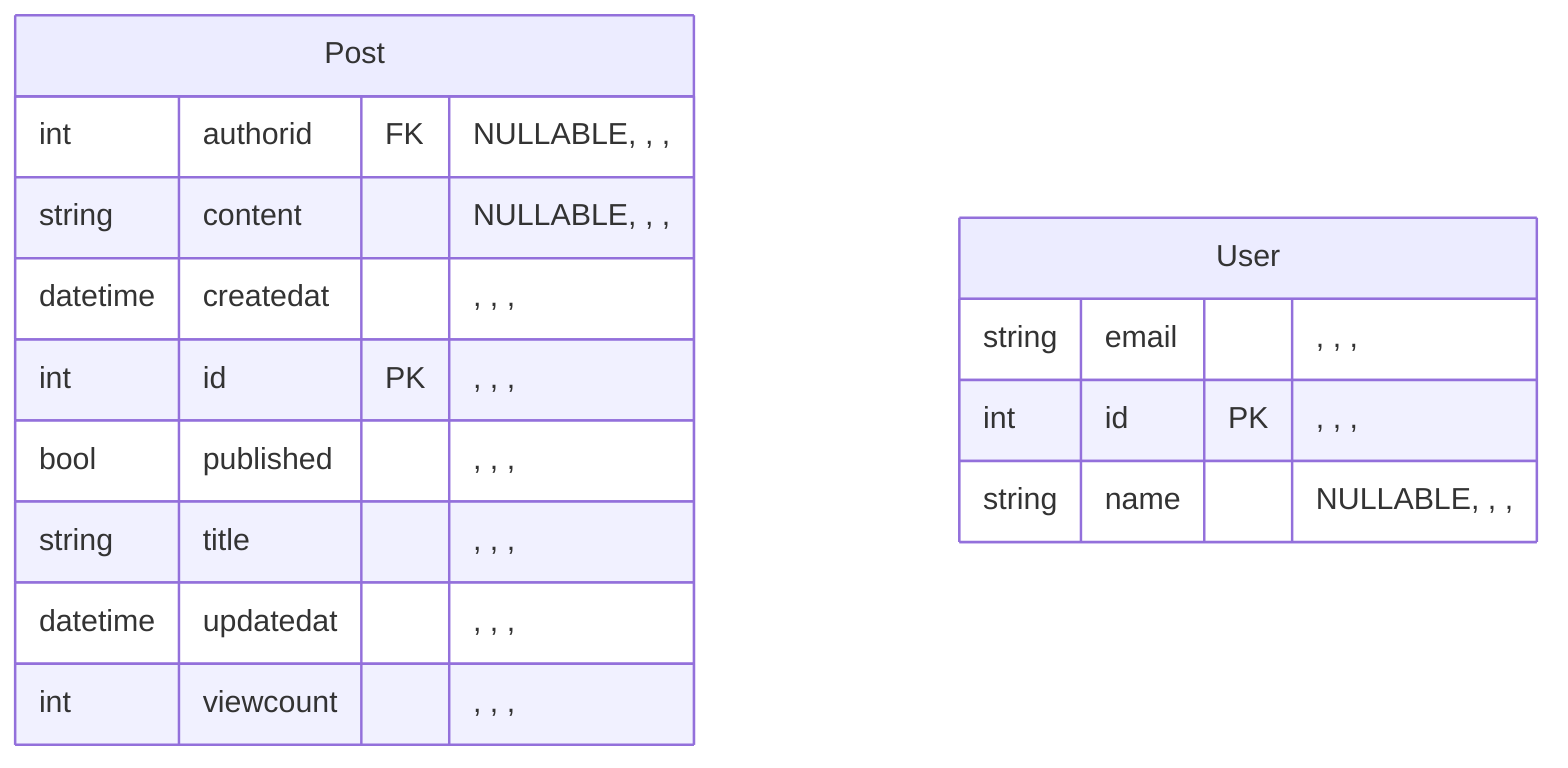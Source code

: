 erDiagram
	Post {
		int authorid FK "NULLABLE, , , "
		string content  "NULLABLE, , , "
		datetime createdat  ", , , "
		int id PK ", , , "
		bool published  ", , , "
		string title  ", , , "
		datetime updatedat  ", , , "
		int viewcount  ", , , "
	}

	User {
		string email  ", , , "
		int id PK ", , , "
		string name  "NULLABLE, , , "
	}
